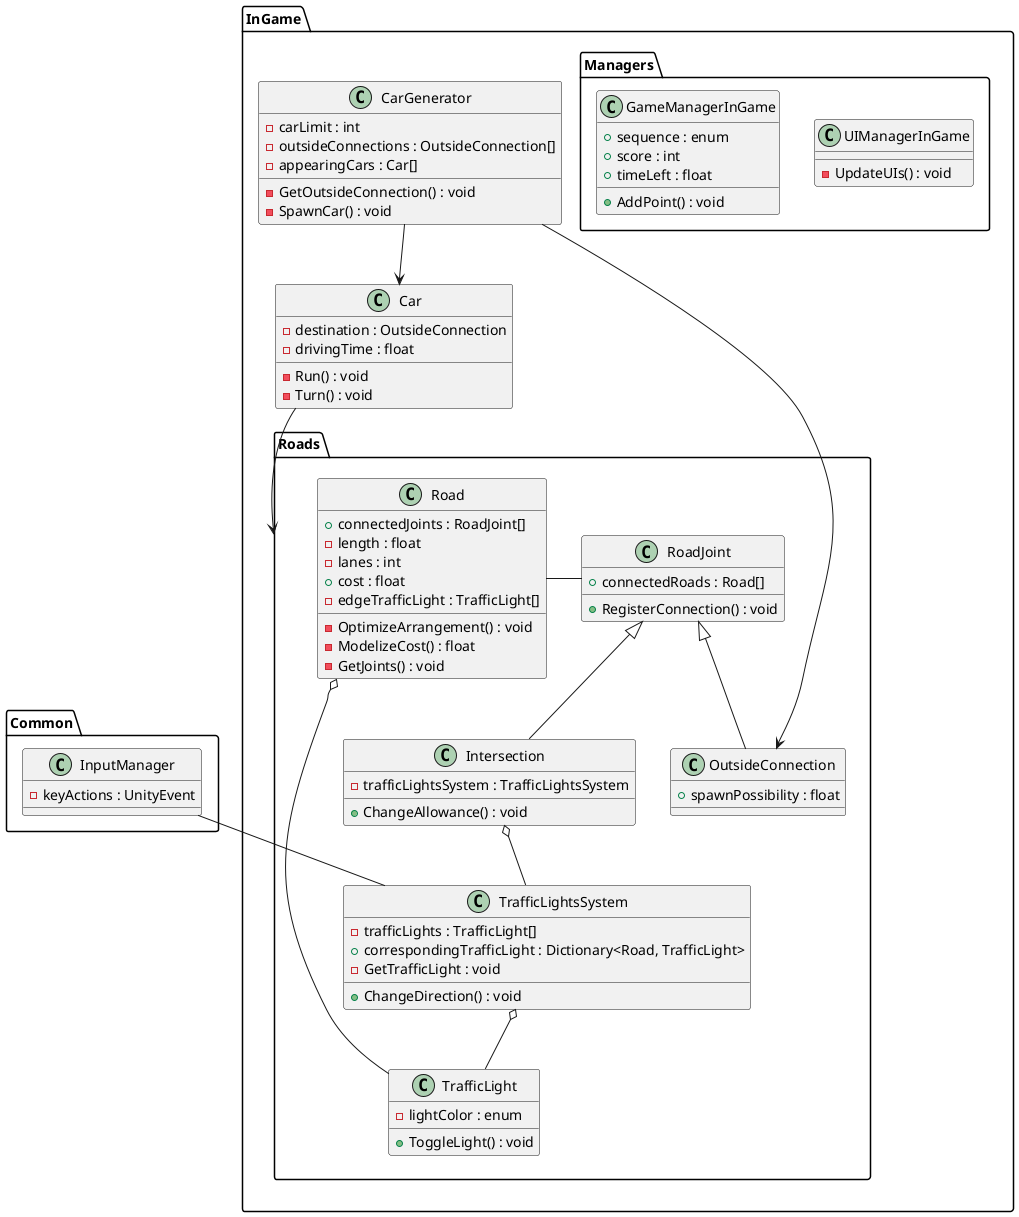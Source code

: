 @startuml

package Common{
    class InputManager{
        -keyActions : UnityEvent
    }
}

package InGame{
    package Roads{
        class Road{
            +connectedJoints : RoadJoint[]
            -length : float
            -lanes : int
            +cost : float
            -edgeTrafficLight : TrafficLight[]
            -OptimizeArrangement() : void
            -ModelizeCost() : float
            -GetJoints() : void
        }

        class RoadJoint{
            +connectedRoads : Road[]
            +RegisterConnection() : void
        }

        Road - RoadJoint

        class Intersection{
            -trafficLightsSystem : TrafficLightsSystem
            +ChangeAllowance() : void
        }

        RoadJoint <|-- Intersection

        class OutsideConnection{
            +spawnPossibility : float
        }

        RoadJoint <|-- OutsideConnection

        class TrafficLightsSystem{
            -trafficLights : TrafficLight[]
            +correspondingTrafficLight : Dictionary<Road, TrafficLight>
            +ChangeDirection() : void
            -GetTrafficLight : void
        }

        Intersection o-- TrafficLightsSystem

        class TrafficLight{
            -lightColor : enum
            +ToggleLight() : void
        }

        TrafficLightsSystem o-- TrafficLight
        Road o-- TrafficLight

        InputManager -- TrafficLightsSystem
    }
    
    class Car{
        -destination : OutsideConnection
        -drivingTime : float
        -Run() : void
        -Turn() : void
    }

    Car --> Roads

    class CarGenerator{
        -carLimit : int
        -outsideConnections : OutsideConnection[]
        -appearingCars : Car[]
        -GetOutsideConnection() : void
        -SpawnCar() : void
    }

    CarGenerator --> Car
    CarGenerator --> OutsideConnection

    package Managers{
        class UIManagerInGame{
            -UpdateUIs() : void
        }

        class GameManagerInGame{
            +sequence : enum
            +score : int
            +timeLeft : float
            +AddPoint() : void
        }
    }
}

@enduml